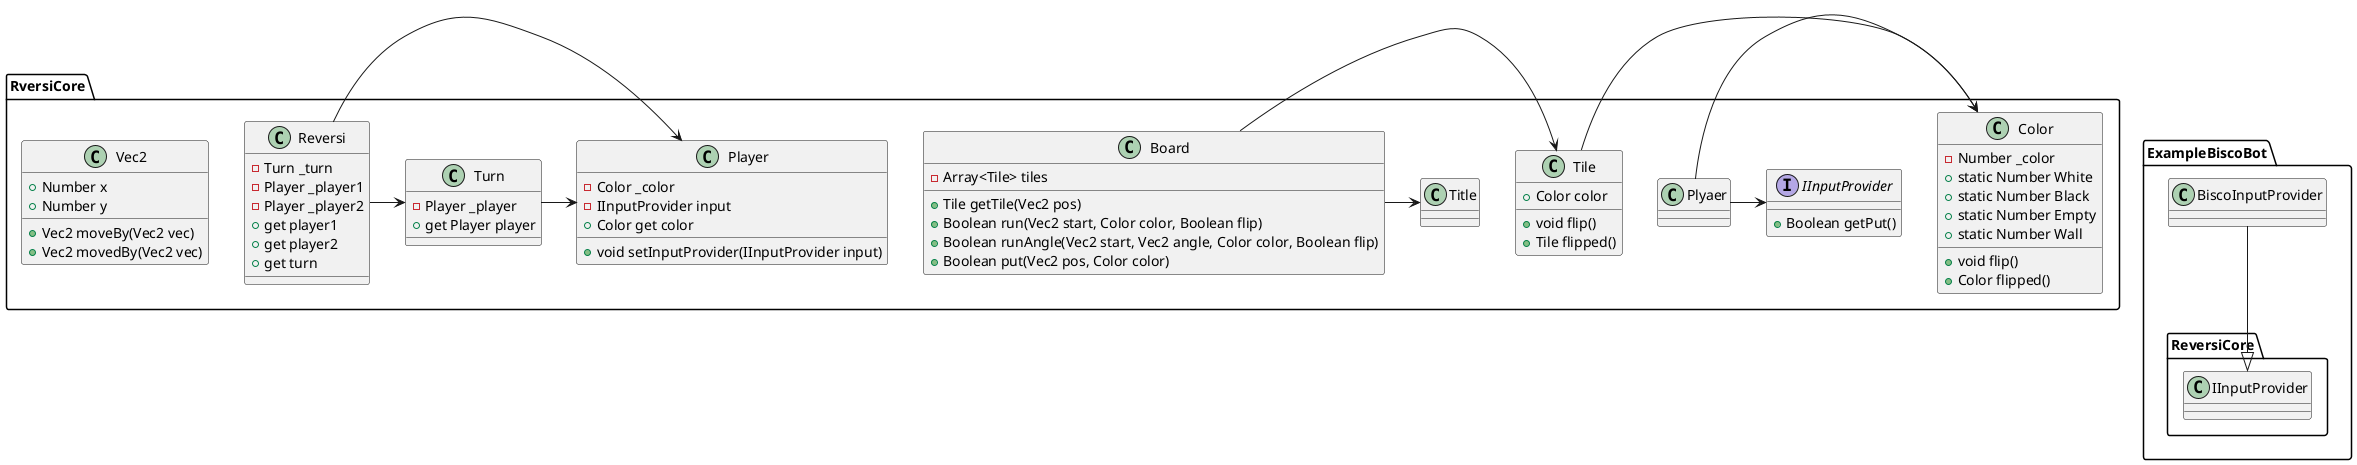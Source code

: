 色を扱う
Color
ベクタ
Vec2
石
Tile
プレイヤー
Player
入力
InputProvider
ターン（手番）
Turn
盤面
Board
ゲーム
Reversi

@startuml
namespace RversiCore {
  class Color {
    - Number _color
    + void flip()
    + Color flipped()
    + static Number White
    + static Number Black
    + static Number Empty
    + static Number Wall
  }

  class Vec2 {
    + Number x
    + Number y
    + Vec2 moveBy(Vec2 vec)
    + Vec2 movedBy(Vec2 vec)
  }

  class Tile {
    + Color color
    + void flip()
    + Tile flipped()
  }
  Tile -> RversiCore.Color

  interface IInputProvider {
    + Boolean getPut()
  }

  class Player {
    - Color _color
    - IInputProvider input
    + Color get color
    + void setInputProvider(IInputProvider input)
  }
  Plyaer -> RversiCore.Color
  Plyaer -> RversiCore.IInputProvider

  class Turn {
    - Player _player
    + get Player player
  }
  Turn -> RversiCore.Player

  class Board {
    - Array<Tile> tiles
    + Tile getTile(Vec2 pos)
    + Boolean run(Vec2 start, Color color, Boolean flip)
    + Boolean runAngle(Vec2 start, Vec2 angle, Color color, Boolean flip)
    + Boolean put(Vec2 pos, Color color)
  }
  Board -> RversiCore.Title
  Board -> RversiCore.Tile

  class Reversi {
    - Turn _turn
    - Player _player1
    - Player _player2
    + get player1
    + get player2
    + get turn
  }
  Reversi -> RversiCore.Turn
  Reversi -> RversiCore.Player
}

namespace ExampleBiscoBot {
  class BiscoInputProvider
  BiscoInputProvider --|> ReversiCore.IInputProvider
}
@enduml